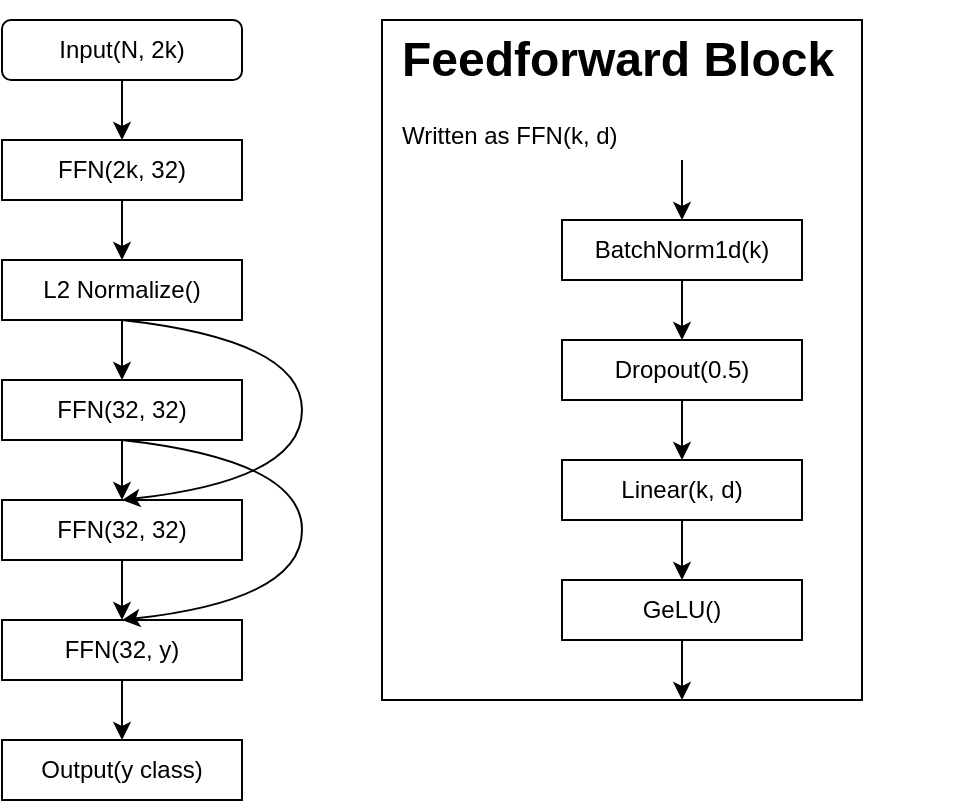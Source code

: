 <mxfile version="20.6.0" type="device"><diagram id="hX3AniT-aRvVKOZKH1AM" name="Page-1"><mxGraphModel dx="813" dy="1168" grid="1" gridSize="10" guides="1" tooltips="1" connect="1" arrows="1" fold="1" page="1" pageScale="1" pageWidth="850" pageHeight="1100" math="0" shadow="0"><root><mxCell id="0"/><mxCell id="1" parent="0"/><mxCell id="E0pSnN6XDQ1kZcEVmoFl-29" value="" style="rounded=0;whiteSpace=wrap;html=1;" vertex="1" parent="1"><mxGeometry x="390" y="160" width="240" height="340" as="geometry"/></mxCell><mxCell id="E0pSnN6XDQ1kZcEVmoFl-7" style="edgeStyle=orthogonalEdgeStyle;rounded=0;orthogonalLoop=1;jettySize=auto;html=1;exitX=0.5;exitY=1;exitDx=0;exitDy=0;entryX=0.5;entryY=0;entryDx=0;entryDy=0;" edge="1" parent="1" source="E0pSnN6XDQ1kZcEVmoFl-1" target="E0pSnN6XDQ1kZcEVmoFl-2"><mxGeometry relative="1" as="geometry"/></mxCell><mxCell id="E0pSnN6XDQ1kZcEVmoFl-1" value="BatchNorm1d(k)" style="rounded=0;whiteSpace=wrap;html=1;" vertex="1" parent="1"><mxGeometry x="480" y="260" width="120" height="30" as="geometry"/></mxCell><mxCell id="E0pSnN6XDQ1kZcEVmoFl-8" style="edgeStyle=orthogonalEdgeStyle;rounded=0;orthogonalLoop=1;jettySize=auto;html=1;exitX=0.5;exitY=1;exitDx=0;exitDy=0;entryX=0.5;entryY=0;entryDx=0;entryDy=0;" edge="1" parent="1" source="E0pSnN6XDQ1kZcEVmoFl-2" target="E0pSnN6XDQ1kZcEVmoFl-3"><mxGeometry relative="1" as="geometry"/></mxCell><mxCell id="E0pSnN6XDQ1kZcEVmoFl-2" value="Dropout(0.5)" style="rounded=0;whiteSpace=wrap;html=1;" vertex="1" parent="1"><mxGeometry x="480" y="320" width="120" height="30" as="geometry"/></mxCell><mxCell id="E0pSnN6XDQ1kZcEVmoFl-9" style="edgeStyle=orthogonalEdgeStyle;rounded=0;orthogonalLoop=1;jettySize=auto;html=1;exitX=0.5;exitY=1;exitDx=0;exitDy=0;entryX=0.5;entryY=0;entryDx=0;entryDy=0;" edge="1" parent="1" source="E0pSnN6XDQ1kZcEVmoFl-3" target="E0pSnN6XDQ1kZcEVmoFl-4"><mxGeometry relative="1" as="geometry"/></mxCell><mxCell id="E0pSnN6XDQ1kZcEVmoFl-3" value="Linear(k, d)" style="rounded=0;whiteSpace=wrap;html=1;" vertex="1" parent="1"><mxGeometry x="480" y="380" width="120" height="30" as="geometry"/></mxCell><mxCell id="E0pSnN6XDQ1kZcEVmoFl-4" value="GeLU()" style="rounded=0;whiteSpace=wrap;html=1;" vertex="1" parent="1"><mxGeometry x="480" y="440" width="120" height="30" as="geometry"/></mxCell><mxCell id="E0pSnN6XDQ1kZcEVmoFl-39" style="edgeStyle=orthogonalEdgeStyle;rounded=0;orthogonalLoop=1;jettySize=auto;html=1;exitX=0.5;exitY=1;exitDx=0;exitDy=0;" edge="1" parent="1" source="E0pSnN6XDQ1kZcEVmoFl-5" target="E0pSnN6XDQ1kZcEVmoFl-36"><mxGeometry relative="1" as="geometry"/></mxCell><mxCell id="E0pSnN6XDQ1kZcEVmoFl-5" value="Input(N, 2k)" style="rounded=1;whiteSpace=wrap;html=1;" vertex="1" parent="1"><mxGeometry x="200" y="160" width="120" height="30" as="geometry"/></mxCell><mxCell id="E0pSnN6XDQ1kZcEVmoFl-44" style="edgeStyle=orthogonalEdgeStyle;rounded=0;orthogonalLoop=1;jettySize=auto;html=1;exitX=0.5;exitY=1;exitDx=0;exitDy=0;entryX=0.5;entryY=0;entryDx=0;entryDy=0;" edge="1" parent="1" source="E0pSnN6XDQ1kZcEVmoFl-10" target="E0pSnN6XDQ1kZcEVmoFl-41"><mxGeometry relative="1" as="geometry"/></mxCell><mxCell id="E0pSnN6XDQ1kZcEVmoFl-10" value="L2 Normalize()" style="rounded=0;whiteSpace=wrap;html=1;" vertex="1" parent="1"><mxGeometry x="200" y="280" width="120" height="30" as="geometry"/></mxCell><mxCell id="E0pSnN6XDQ1kZcEVmoFl-30" value="&lt;h1&gt;Feedforward Block&lt;/h1&gt;&lt;div&gt;Written as FFN(k, d)&lt;/div&gt;" style="text;html=1;strokeColor=none;fillColor=none;spacing=5;spacingTop=-20;whiteSpace=wrap;overflow=hidden;rounded=0;" vertex="1" parent="1"><mxGeometry x="395" y="160" width="290" height="70" as="geometry"/></mxCell><mxCell id="E0pSnN6XDQ1kZcEVmoFl-32" value="" style="endArrow=classic;html=1;rounded=0;entryX=0.5;entryY=0;entryDx=0;entryDy=0;" edge="1" parent="1" source="E0pSnN6XDQ1kZcEVmoFl-30" target="E0pSnN6XDQ1kZcEVmoFl-1"><mxGeometry width="50" height="50" relative="1" as="geometry"><mxPoint x="310" y="620" as="sourcePoint"/><mxPoint x="380" y="300" as="targetPoint"/></mxGeometry></mxCell><mxCell id="E0pSnN6XDQ1kZcEVmoFl-35" value="" style="endArrow=classic;html=1;rounded=0;exitX=0.5;exitY=1;exitDx=0;exitDy=0;" edge="1" parent="1" source="E0pSnN6XDQ1kZcEVmoFl-4"><mxGeometry width="50" height="50" relative="1" as="geometry"><mxPoint x="280" y="620" as="sourcePoint"/><mxPoint x="540" y="500" as="targetPoint"/></mxGeometry></mxCell><mxCell id="E0pSnN6XDQ1kZcEVmoFl-40" style="edgeStyle=orthogonalEdgeStyle;rounded=0;orthogonalLoop=1;jettySize=auto;html=1;exitX=0.5;exitY=1;exitDx=0;exitDy=0;entryX=0.5;entryY=0;entryDx=0;entryDy=0;" edge="1" parent="1" source="E0pSnN6XDQ1kZcEVmoFl-36" target="E0pSnN6XDQ1kZcEVmoFl-10"><mxGeometry relative="1" as="geometry"/></mxCell><mxCell id="E0pSnN6XDQ1kZcEVmoFl-36" value="&lt;span style=&quot;text-align: left;&quot;&gt;FFN(2k, 32)&lt;/span&gt;" style="rounded=0;whiteSpace=wrap;html=1;" vertex="1" parent="1"><mxGeometry x="200" y="220" width="120" height="30" as="geometry"/></mxCell><mxCell id="E0pSnN6XDQ1kZcEVmoFl-48" style="edgeStyle=orthogonalEdgeStyle;rounded=0;orthogonalLoop=1;jettySize=auto;html=1;exitX=0.5;exitY=1;exitDx=0;exitDy=0;entryX=0.5;entryY=0;entryDx=0;entryDy=0;" edge="1" parent="1" source="E0pSnN6XDQ1kZcEVmoFl-41" target="E0pSnN6XDQ1kZcEVmoFl-47"><mxGeometry relative="1" as="geometry"/></mxCell><mxCell id="E0pSnN6XDQ1kZcEVmoFl-41" value="&lt;span style=&quot;text-align: left;&quot;&gt;FFN(32, 32)&lt;/span&gt;" style="rounded=0;whiteSpace=wrap;html=1;" vertex="1" parent="1"><mxGeometry x="200" y="340" width="120" height="30" as="geometry"/></mxCell><mxCell id="E0pSnN6XDQ1kZcEVmoFl-51" style="edgeStyle=orthogonalEdgeStyle;rounded=0;orthogonalLoop=1;jettySize=auto;html=1;exitX=0.5;exitY=1;exitDx=0;exitDy=0;entryX=0.5;entryY=0;entryDx=0;entryDy=0;" edge="1" parent="1" source="E0pSnN6XDQ1kZcEVmoFl-47" target="E0pSnN6XDQ1kZcEVmoFl-50"><mxGeometry relative="1" as="geometry"/></mxCell><mxCell id="E0pSnN6XDQ1kZcEVmoFl-47" value="&lt;span style=&quot;text-align: left;&quot;&gt;FFN(32, 32)&lt;/span&gt;" style="rounded=0;whiteSpace=wrap;html=1;" vertex="1" parent="1"><mxGeometry x="200" y="400" width="120" height="30" as="geometry"/></mxCell><mxCell id="E0pSnN6XDQ1kZcEVmoFl-49" value="" style="curved=1;endArrow=classic;html=1;rounded=0;exitX=0.5;exitY=1;exitDx=0;exitDy=0;entryX=0.5;entryY=0;entryDx=0;entryDy=0;" edge="1" parent="1" source="E0pSnN6XDQ1kZcEVmoFl-10" target="E0pSnN6XDQ1kZcEVmoFl-47"><mxGeometry width="50" height="50" relative="1" as="geometry"><mxPoint x="360" y="590" as="sourcePoint"/><mxPoint x="410" y="540" as="targetPoint"/><Array as="points"><mxPoint x="350" y="320"/><mxPoint x="350" y="390"/></Array></mxGeometry></mxCell><mxCell id="E0pSnN6XDQ1kZcEVmoFl-58" style="edgeStyle=orthogonalEdgeStyle;rounded=0;orthogonalLoop=1;jettySize=auto;html=1;exitX=0.5;exitY=1;exitDx=0;exitDy=0;entryX=0.5;entryY=0;entryDx=0;entryDy=0;" edge="1" parent="1" source="E0pSnN6XDQ1kZcEVmoFl-50" target="E0pSnN6XDQ1kZcEVmoFl-55"><mxGeometry relative="1" as="geometry"/></mxCell><mxCell id="E0pSnN6XDQ1kZcEVmoFl-50" value="&lt;span style=&quot;text-align: left;&quot;&gt;FFN(32, y)&lt;/span&gt;" style="rounded=0;whiteSpace=wrap;html=1;" vertex="1" parent="1"><mxGeometry x="200" y="460" width="120" height="30" as="geometry"/></mxCell><mxCell id="E0pSnN6XDQ1kZcEVmoFl-52" value="" style="curved=1;endArrow=classic;html=1;rounded=0;exitX=0.5;exitY=1;exitDx=0;exitDy=0;entryX=0.5;entryY=0;entryDx=0;entryDy=0;" edge="1" parent="1"><mxGeometry width="50" height="50" relative="1" as="geometry"><mxPoint x="260" y="370" as="sourcePoint"/><mxPoint x="260" y="460" as="targetPoint"/><Array as="points"><mxPoint x="350" y="380"/><mxPoint x="350" y="450"/></Array></mxGeometry></mxCell><mxCell id="E0pSnN6XDQ1kZcEVmoFl-55" value="&lt;span style=&quot;text-align: left;&quot;&gt;Output(y class)&lt;/span&gt;" style="rounded=0;whiteSpace=wrap;html=1;" vertex="1" parent="1"><mxGeometry x="200" y="520" width="120" height="30" as="geometry"/></mxCell></root></mxGraphModel></diagram></mxfile>